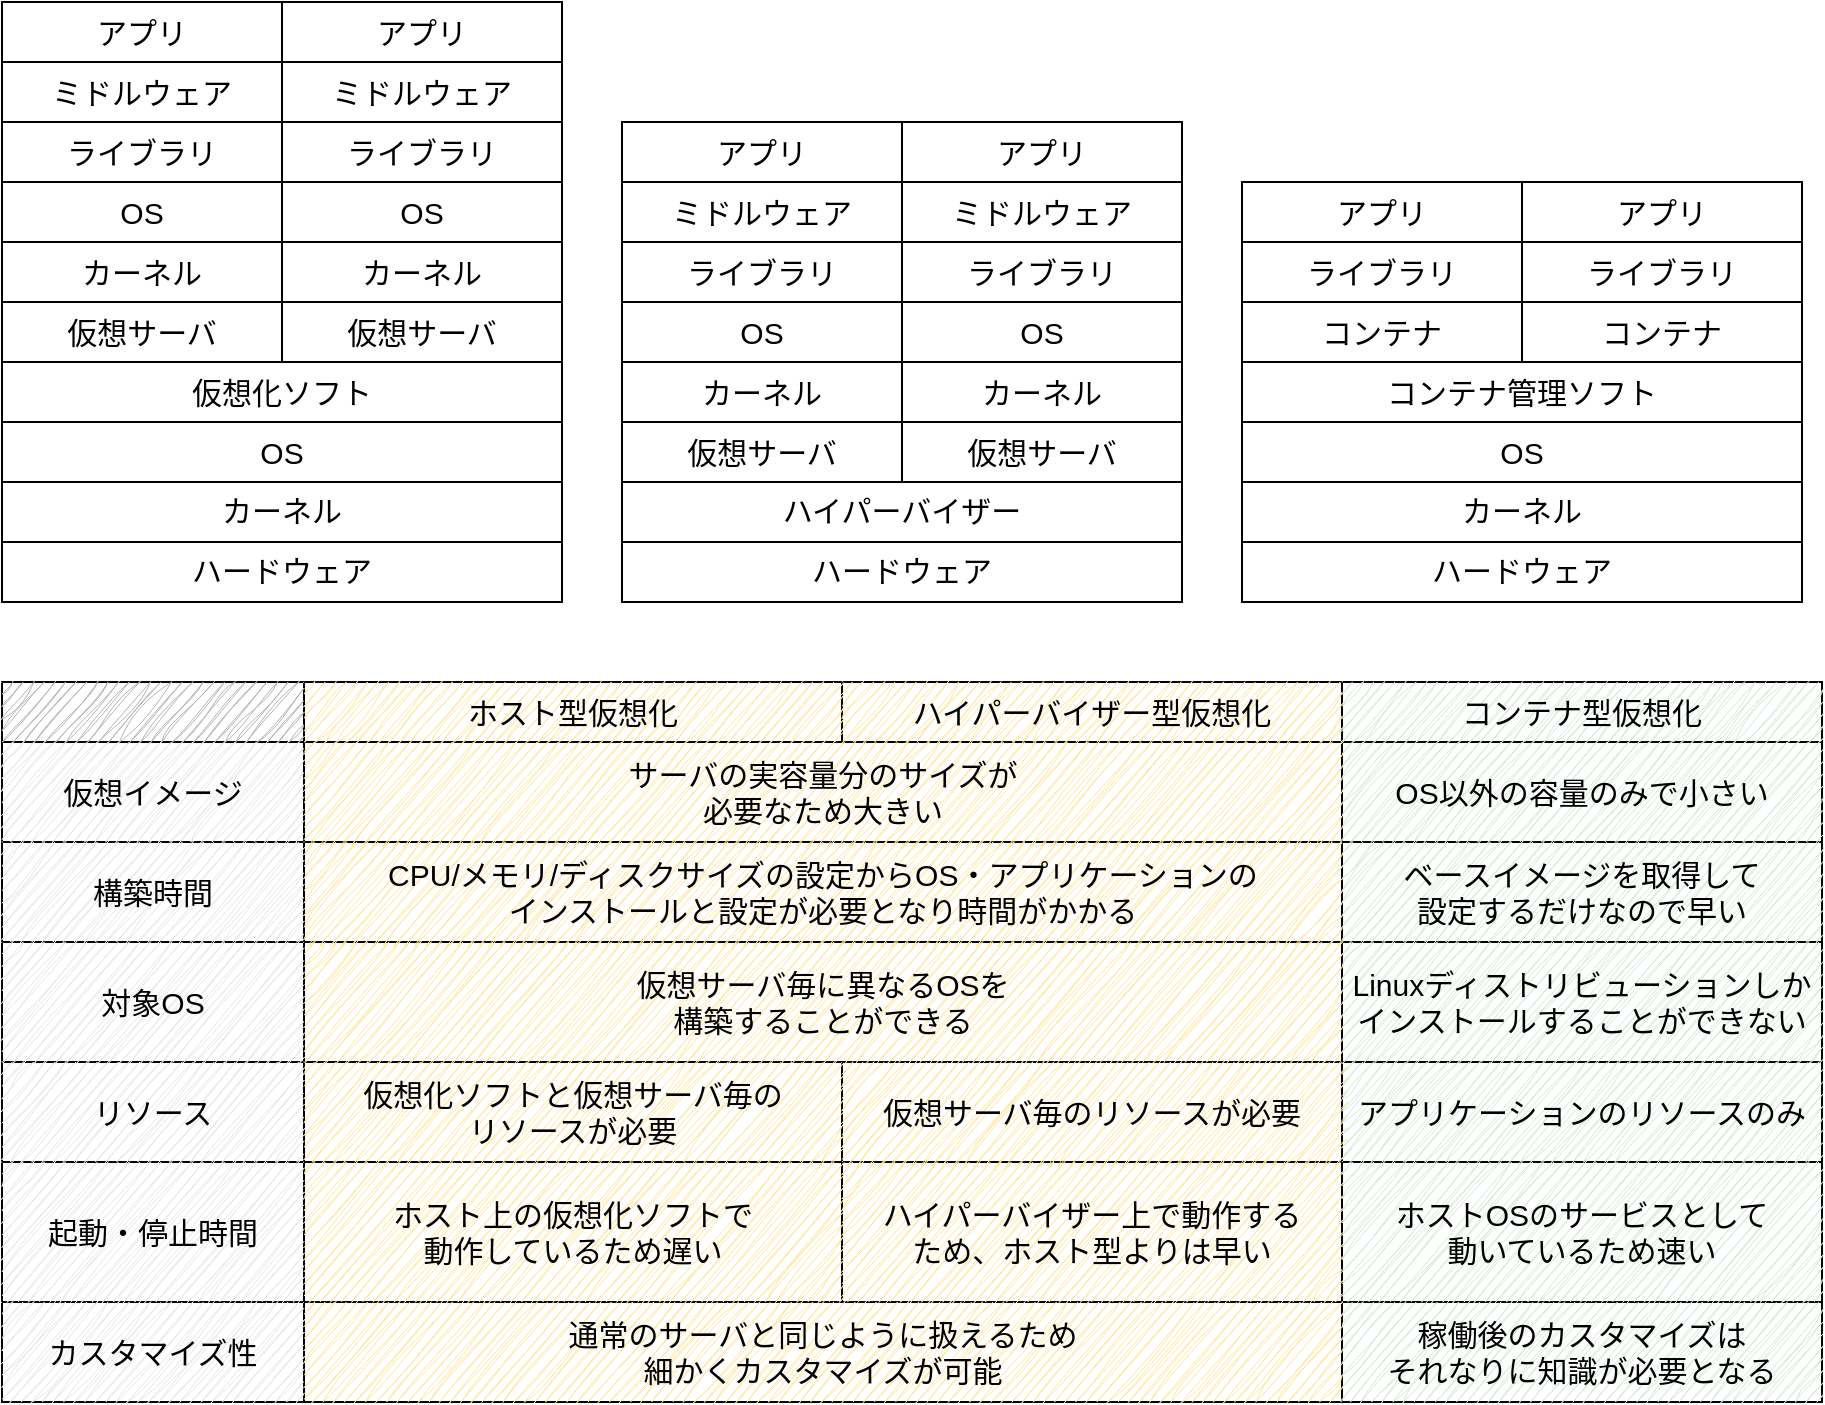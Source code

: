 <mxfile version="22.1.16" type="github">
  <diagram name="ページ1" id="EFtJADlw1mo4nO-pMKA7">
    <mxGraphModel dx="2316" dy="-345" grid="1" gridSize="10" guides="1" tooltips="1" connect="1" arrows="1" fold="1" page="1" pageScale="1" pageWidth="827" pageHeight="1169" math="0" shadow="0">
      <root>
        <mxCell id="0" />
        <mxCell id="1" parent="0" />
        <mxCell id="1sAGVXY1Umkc6Cw3v1CU-4" value="" style="shape=table;startSize=0;container=1;collapsible=0;childLayout=tableLayout;hachureGap=4;fontFamily=Architects Daughter;fontSource=https%3A%2F%2Ffonts.googleapis.com%2Fcss%3Ffamily%3DArchitects%2BDaughter;fontSize=12;rounded=0;swimlaneLine=1;shadow=0;" parent="1" vertex="1">
          <mxGeometry x="-450" y="1600" width="910" height="360" as="geometry" />
        </mxCell>
        <mxCell id="1sAGVXY1Umkc6Cw3v1CU-5" value="" style="shape=tableRow;horizontal=0;startSize=0;swimlaneHead=0;swimlaneBody=0;strokeColor=inherit;top=0;left=0;bottom=0;right=0;collapsible=0;dropTarget=0;fillColor=none;points=[[0,0.5],[1,0.5]];portConstraint=eastwest;sketch=1;hachureGap=4;jiggle=2;curveFitting=1;fontFamily=Architects Daughter;fontSource=https%3A%2F%2Ffonts.googleapis.com%2Fcss%3Ffamily%3DArchitects%2BDaughter;fontSize=20;" parent="1sAGVXY1Umkc6Cw3v1CU-4" vertex="1">
          <mxGeometry width="910" height="30" as="geometry" />
        </mxCell>
        <mxCell id="1sAGVXY1Umkc6Cw3v1CU-6" value="&#xa;&lt;br class=&quot;Apple-interchange-newline&quot;&gt;&lt;table style=&quot;border-color: var(--border-color); color: rgb(0, 0, 0); font-size: 20px; font-style: normal; font-variant-ligatures: normal; font-variant-caps: normal; font-weight: 400; letter-spacing: normal; orphans: 2; text-align: left; text-transform: none; widows: 2; word-spacing: 0px; -webkit-text-stroke-width: 0px; background-color: rgb(251, 251, 251); text-decoration-thickness: initial; text-decoration-style: initial; text-decoration-color: initial; width: 769pt;&quot; border=&quot;0&quot; cellpadding=&quot;0&quot; cellspacing=&quot;0&quot; width=&quot;1027&quot;&gt;&lt;colgroup style=&quot;border-color: var(--border-color);&quot;&gt;&lt;col style=&quot;border-color: var(--border-color); width: 73pt;&quot; width=&quot;97&quot;&gt;&lt;/colgroup&gt;&lt;colgroup style=&quot;border-color: var(--border-color);&quot;&gt;&lt;col style=&quot;border-color: var(--border-color);&quot; width=&quot;310&quot; span=&quot;3&quot;&gt;&lt;/colgroup&gt;&lt;tbody style=&quot;border-color: var(--border-color);&quot;&gt;&lt;tr style=&quot;border-color: var(--border-color); height: 31.95pt;&quot; height=&quot;42&quot;&gt;&lt;td style=&quot;border-color: var(--border-color); height: 31.95pt; width: 73pt;&quot; height=&quot;42&quot; class=&quot;xl66&quot; width=&quot;97&quot;&gt;　&lt;/td&gt;&lt;td style=&quot;border-top-color: ; border-right-color: ; border-bottom-color: ; border-left: none; width: 232pt;&quot; class=&quot;xl67&quot; width=&quot;310&quot;&gt;ホスト型&lt;br style=&quot;border-color: var(--border-color);&quot;&gt;&lt;br style=&quot;border-color: var(--border-color);&quot;&gt;(Virtual Box)&lt;/td&gt;&lt;td style=&quot;border-top-color: ; border-right-color: ; border-bottom-color: ; border-left: none; width: 232pt;&quot; class=&quot;xl67&quot; width=&quot;310&quot;&gt;ハイパーバイザー型&lt;br style=&quot;border-color: var(--border-color);&quot;&gt;&lt;br style=&quot;border-color: var(--border-color);&quot;&gt;(VMWare/Hyper-V)&lt;/td&gt;&lt;td style=&quot;border-top-color: ; border-right-color: ; border-bottom-color: ; border-left: none; width: 232pt;&quot; class=&quot;xl67&quot; width=&quot;310&quot;&gt;コンテナ型&lt;br style=&quot;border-color: var(--border-color);&quot;&gt;&lt;br style=&quot;border-color: var(--border-color);&quot;&gt;(Docker/Podman)&lt;/td&gt;&lt;/tr&gt;&lt;tr style=&quot;border-color: var(--border-color); height: 12.6pt;&quot; height=&quot;17&quot;&gt;&lt;td style=&quot;border-top: none; border-right-color: ; border-bottom-color: ; border-left-color: ; height: 12.6pt;&quot; height=&quot;17&quot; class=&quot;xl68&quot;&gt;仮想化のメリット&lt;/td&gt;&lt;td style=&quot;border-top-color: ; border-right-color: ; border-bottom-color: ; border-left: none;&quot; colspan=&quot;3&quot; class=&quot;xl69&quot;&gt;隔離されたアプリケーション実行環境を提供する。また、実行イメージのスナップショットをパッケージとしてファイルにして保存できる。&lt;/td&gt;&lt;/tr&gt;&lt;tr style=&quot;border-color: var(--border-color); height: 12.6pt;&quot; height=&quot;17&quot;&gt;&lt;td style=&quot;border-top: none; border-right-color: ; border-bottom-color: ; border-left-color: ; height: 12.6pt;&quot; height=&quot;17&quot; class=&quot;xl68&quot;&gt;仮想イメージ&lt;/td&gt;&lt;td style=&quot;border-top-color: ; border-right-color: ; border-bottom-color: ; border-left: none;&quot; colspan=&quot;2&quot; class=&quot;xl70&quot;&gt;アプリケーションに加えて仮想マシン・OSの実行イメージを持つ必要がある。&lt;/td&gt;&lt;td style=&quot;border-top: none; border-right-color: ; border-bottom-color: ; border-left: none;&quot; class=&quot;xl71&quot;&gt;アプリケーションとOSの一部の実行イメージを持つ必要がある。&lt;/td&gt;&lt;/tr&gt;&lt;tr style=&quot;border-color: var(--border-color); height: 12.6pt;&quot; height=&quot;17&quot;&gt;&lt;td style=&quot;border-top: none; border-right-color: ; border-bottom-color: ; border-left-color: ; height: 12.6pt;&quot; height=&quot;17&quot; class=&quot;xl68&quot;&gt;デプロイ&lt;/td&gt;&lt;td style=&quot;border-top: none; border-right-color: ; border-bottom-color: ; border-left: none;&quot; class=&quot;xl70&quot;&gt;デプロイするサイズが大きい。&lt;/td&gt;&lt;td style=&quot;border-top: none; border-right-color: ; border-bottom-color: ; border-left: none;&quot; class=&quot;xl70&quot;&gt;デプロイするサイズが大きい。※thinなら抑えられる。&lt;/td&gt;&lt;td style=&quot;border-top: none; border-right-color: ; border-bottom-color: ; border-left: none;&quot; class=&quot;xl71&quot;&gt;デプロイするサイズが小さい。コンテナの実使用量のみ。&lt;/td&gt;&lt;/tr&gt;&lt;tr style=&quot;border-color: var(--border-color); height: 12.6pt;&quot; height=&quot;17&quot;&gt;&lt;td style=&quot;border-top: none; border-right-color: ; border-bottom-color: ; border-left-color: ; height: 12.6pt;&quot; height=&quot;17&quot; class=&quot;xl68&quot;&gt;構築時間&lt;/td&gt;&lt;td style=&quot;border-top-color: ; border-right: 0.5pt solid black; border-bottom-color: ; border-left-color: ;&quot; colspan=&quot;2&quot; class=&quot;xl72&quot;&gt;CPU/メモリ/ディスクサイズの設定からOS・アプリケーションのインストールと設定が必要となり時間がかかる。&lt;/td&gt;&lt;td style=&quot;border-top: none; border-right-color: ; border-bottom-color: ; border-left: none;&quot; class=&quot;xl71&quot;&gt;ベースイメージを利用すればアプリケーションの設定のみ。&lt;/td&gt;&lt;/tr&gt;&lt;tr style=&quot;border-color: var(--border-color); height: 12.6pt;&quot; height=&quot;17&quot;&gt;&lt;td style=&quot;border-top: none; border-right-color: ; border-bottom-color: ; border-left-color: ; height: 12.6pt;&quot; height=&quot;17&quot; class=&quot;xl68&quot;&gt;起動・停止時間&lt;/td&gt;&lt;td style=&quot;border-top: none; border-right-color: ; border-bottom-color: ; border-left: none;&quot; class=&quot;xl70&quot;&gt;ホスト上で動作している仮想環境のため遅い。&lt;/td&gt;&lt;td style=&quot;border-top: none; border-right-color: ; border-bottom-color: ; border-left: none;&quot; class=&quot;xl70&quot;&gt;ハイパーバイザー上で動作しているため、ホスト型より早い。&lt;/td&gt;&lt;td style=&quot;border-top: none; border-right-color: ; border-bottom-color: ; border-left: none;&quot; class=&quot;xl71&quot;&gt;OS部がホストOSと共有しているため早い。&lt;/td&gt;&lt;/tr&gt;&lt;tr style=&quot;border-color: var(--border-color); height: 12.6pt;&quot; height=&quot;17&quot;&gt;&lt;td style=&quot;border-top: none; border-right-color: ; border-bottom-color: ; border-left-color: ; height: 12.6pt;&quot; height=&quot;17&quot; class=&quot;xl68&quot;&gt;異なるOS環境&lt;/td&gt;&lt;td style=&quot;border-top-color: ; border-right-color: ; border-bottom-color: ; border-left: none;&quot; colspan=&quot;2&quot; class=&quot;xl71&quot;&gt;仮想サーバ毎に異なるOSを構築可能。&lt;/td&gt;&lt;td style=&quot;border-top: none; border-right-color: ; border-bottom-color: ; border-left: none;&quot; class=&quot;xl70&quot;&gt;Linux以外のOSで構成できない。&lt;/td&gt;&lt;/tr&gt;&lt;tr style=&quot;border-color: var(--border-color); height: 12.6pt;&quot; height=&quot;17&quot;&gt;&lt;td style=&quot;border-top: none; border-right-color: ; border-bottom-color: ; border-left-color: ; height: 12.6pt;&quot; height=&quot;17&quot; class=&quot;xl68&quot;&gt;リソース&lt;/td&gt;&lt;td style=&quot;border-top: none; border-right-color: ; border-bottom-color: ; border-left: none;&quot; class=&quot;xl70&quot;&gt;多い。※仮想化ソフトウェアと仮想サーバ毎のリソースが必要&lt;/td&gt;&lt;td style=&quot;border-top: none; border-right-color: ; border-bottom-color: ; border-left: none;&quot; class=&quot;xl70&quot;&gt;多い。※仮想サーバ毎のリソースが必要。&lt;/td&gt;&lt;td style=&quot;border-top: none; border-right-color: ; border-bottom-color: ; border-left: none;&quot; class=&quot;xl71&quot;&gt;少ない。※アプリケーションとOSの一部のリソースが必要&lt;/td&gt;&lt;/tr&gt;&lt;tr style=&quot;border-color: var(--border-color); height: 12.6pt;&quot; height=&quot;17&quot;&gt;&lt;td style=&quot;border-top: none; border-right-color: ; border-bottom-color: ; border-left-color: ; height: 12.6pt;&quot; height=&quot;17&quot; class=&quot;xl68&quot;&gt;強み&lt;/td&gt;&lt;td style=&quot;border-top-color: ; border-right-color: ; border-bottom-color: ; border-left: none;&quot; colspan=&quot;2&quot; class=&quot;xl69&quot;&gt;構成の自由度が高い。&lt;/td&gt;&lt;td style=&quot;border-top: none; border-right-color: ; border-bottom-color: ; border-left: none;&quot; class=&quot;xl69&quot;&gt;軽量で可搬性が高い。&lt;/td&gt;&lt;/tr&gt;&lt;/tbody&gt;&lt;/table&gt;&#xa;&#xa;" style="shape=partialRectangle;html=1;whiteSpace=wrap;connectable=0;strokeColor=inherit;overflow=hidden;fillColor=#B3B3B3;top=0;left=0;bottom=0;right=0;pointerEvents=1;sketch=1;hachureGap=4;jiggle=2;curveFitting=1;fontFamily=Helvetica;fontSize=20;" parent="1sAGVXY1Umkc6Cw3v1CU-5" vertex="1">
          <mxGeometry width="151" height="30" as="geometry">
            <mxRectangle width="151" height="30" as="alternateBounds" />
          </mxGeometry>
        </mxCell>
        <mxCell id="1sAGVXY1Umkc6Cw3v1CU-7" value="ホスト型仮想化" style="shape=partialRectangle;html=1;whiteSpace=wrap;connectable=0;strokeColor=inherit;overflow=hidden;fillColor=#FFE599;top=0;left=0;bottom=0;right=0;pointerEvents=1;sketch=1;hachureGap=4;jiggle=2;curveFitting=1;fontFamily=Helvetica;fontSize=15;" parent="1sAGVXY1Umkc6Cw3v1CU-5" vertex="1">
          <mxGeometry x="151" width="269" height="30" as="geometry">
            <mxRectangle width="269" height="30" as="alternateBounds" />
          </mxGeometry>
        </mxCell>
        <mxCell id="1sAGVXY1Umkc6Cw3v1CU-8" value="ハイパーバイザー型仮想化" style="shape=partialRectangle;html=1;whiteSpace=wrap;connectable=0;strokeColor=inherit;overflow=hidden;fillColor=#FFE599;top=0;left=0;bottom=0;right=0;pointerEvents=1;sketch=1;hachureGap=4;jiggle=2;curveFitting=1;fontFamily=Helvetica;fontSize=15;" parent="1sAGVXY1Umkc6Cw3v1CU-5" vertex="1">
          <mxGeometry x="420" width="250" height="30" as="geometry">
            <mxRectangle width="250" height="30" as="alternateBounds" />
          </mxGeometry>
        </mxCell>
        <mxCell id="1sAGVXY1Umkc6Cw3v1CU-9" value="コンテナ型仮想化" style="shape=partialRectangle;html=1;whiteSpace=wrap;connectable=0;strokeColor=inherit;overflow=hidden;fillColor=#D5E8D4;top=0;left=0;bottom=0;right=0;pointerEvents=1;hachureGap=4;fontFamily=Helvetica;fontSize=15;sketch=1;curveFitting=1;jiggle=2;" parent="1sAGVXY1Umkc6Cw3v1CU-5" vertex="1">
          <mxGeometry x="670" width="240" height="30" as="geometry">
            <mxRectangle width="240" height="30" as="alternateBounds" />
          </mxGeometry>
        </mxCell>
        <mxCell id="1sAGVXY1Umkc6Cw3v1CU-15" value="" style="shape=tableRow;horizontal=0;startSize=0;swimlaneHead=0;swimlaneBody=0;strokeColor=inherit;top=0;left=0;bottom=0;right=0;collapsible=0;dropTarget=0;fillColor=none;points=[[0,0.5],[1,0.5]];portConstraint=eastwest;sketch=1;hachureGap=4;jiggle=2;curveFitting=1;fontFamily=Architects Daughter;fontSource=https%3A%2F%2Ffonts.googleapis.com%2Fcss%3Ffamily%3DArchitects%2BDaughter;fontSize=20;" parent="1sAGVXY1Umkc6Cw3v1CU-4" vertex="1">
          <mxGeometry y="30" width="910" height="50" as="geometry" />
        </mxCell>
        <mxCell id="1sAGVXY1Umkc6Cw3v1CU-16" value="仮想イメージ" style="shape=partialRectangle;html=1;whiteSpace=wrap;connectable=0;strokeColor=inherit;overflow=hidden;fillColor=#E6E6E6;top=0;left=0;bottom=0;right=0;pointerEvents=1;sketch=1;hachureGap=4;jiggle=2;curveFitting=1;fontFamily=Helvetica;fontSize=15;" parent="1sAGVXY1Umkc6Cw3v1CU-15" vertex="1">
          <mxGeometry width="151" height="50" as="geometry">
            <mxRectangle width="151" height="50" as="alternateBounds" />
          </mxGeometry>
        </mxCell>
        <mxCell id="1sAGVXY1Umkc6Cw3v1CU-17" value="サーバの実容量分のサイズが&lt;br&gt;必要なため大きい" style="shape=partialRectangle;html=1;whiteSpace=wrap;connectable=0;strokeColor=inherit;overflow=hidden;fillColor=#FFE599;top=0;left=0;bottom=0;right=0;pointerEvents=1;sketch=1;hachureGap=4;jiggle=2;curveFitting=1;fontFamily=Helvetica;fontSize=15;colspan=2;align=center;" parent="1sAGVXY1Umkc6Cw3v1CU-15" vertex="1">
          <mxGeometry x="151" width="519" height="50" as="geometry">
            <mxRectangle width="269" height="50" as="alternateBounds" />
          </mxGeometry>
        </mxCell>
        <mxCell id="1sAGVXY1Umkc6Cw3v1CU-18" value="" style="shape=partialRectangle;html=1;whiteSpace=wrap;connectable=0;strokeColor=inherit;overflow=hidden;fillColor=none;top=0;left=0;bottom=0;right=0;pointerEvents=1;sketch=1;hachureGap=4;jiggle=2;curveFitting=1;fontFamily=Helvetica;fontSize=13;align=center;" parent="1sAGVXY1Umkc6Cw3v1CU-15" vertex="1" visible="0">
          <mxGeometry x="420" width="250" height="50" as="geometry">
            <mxRectangle width="250" height="50" as="alternateBounds" />
          </mxGeometry>
        </mxCell>
        <mxCell id="1sAGVXY1Umkc6Cw3v1CU-19" value="OS以外の容量のみで小さい" style="shape=partialRectangle;html=1;whiteSpace=wrap;connectable=0;strokeColor=inherit;overflow=hidden;fillColor=#D5E8D4;top=0;left=0;bottom=0;right=0;pointerEvents=1;hachureGap=4;fontFamily=Helvetica;fontSize=15;align=center;sketch=1;curveFitting=1;jiggle=2;" parent="1sAGVXY1Umkc6Cw3v1CU-15" vertex="1">
          <mxGeometry x="670" width="240" height="50" as="geometry">
            <mxRectangle width="240" height="50" as="alternateBounds" />
          </mxGeometry>
        </mxCell>
        <mxCell id="1sAGVXY1Umkc6Cw3v1CU-25" value="" style="shape=tableRow;horizontal=0;startSize=0;swimlaneHead=0;swimlaneBody=0;strokeColor=inherit;top=0;left=0;bottom=0;right=0;collapsible=0;dropTarget=0;fillColor=none;points=[[0,0.5],[1,0.5]];portConstraint=eastwest;sketch=1;hachureGap=4;jiggle=2;curveFitting=1;fontFamily=Architects Daughter;fontSource=https%3A%2F%2Ffonts.googleapis.com%2Fcss%3Ffamily%3DArchitects%2BDaughter;fontSize=20;" parent="1sAGVXY1Umkc6Cw3v1CU-4" vertex="1">
          <mxGeometry y="80" width="910" height="50" as="geometry" />
        </mxCell>
        <mxCell id="1sAGVXY1Umkc6Cw3v1CU-26" value="構築時間" style="shape=partialRectangle;html=1;whiteSpace=wrap;connectable=0;strokeColor=inherit;overflow=hidden;fillColor=#E6E6E6;top=0;left=0;bottom=0;right=0;pointerEvents=1;sketch=1;hachureGap=4;jiggle=2;curveFitting=1;fontFamily=Helvetica;fontSize=15;" parent="1sAGVXY1Umkc6Cw3v1CU-25" vertex="1">
          <mxGeometry width="151" height="50" as="geometry">
            <mxRectangle width="151" height="50" as="alternateBounds" />
          </mxGeometry>
        </mxCell>
        <mxCell id="1sAGVXY1Umkc6Cw3v1CU-27" value="CPU/メモリ/ディスクサイズの設定からOS・アプリケーションの&lt;br&gt;インストールと設定が必要となり時間がかかる" style="shape=partialRectangle;html=1;whiteSpace=wrap;connectable=0;strokeColor=inherit;overflow=hidden;fillColor=#FFE599;top=0;left=0;bottom=0;right=0;pointerEvents=1;sketch=1;hachureGap=4;jiggle=2;curveFitting=1;fontFamily=Helvetica;fontSize=15;colspan=2;align=center;" parent="1sAGVXY1Umkc6Cw3v1CU-25" vertex="1">
          <mxGeometry x="151" width="519" height="50" as="geometry">
            <mxRectangle width="269" height="50" as="alternateBounds" />
          </mxGeometry>
        </mxCell>
        <mxCell id="1sAGVXY1Umkc6Cw3v1CU-28" value="" style="shape=partialRectangle;html=1;whiteSpace=wrap;connectable=0;strokeColor=inherit;overflow=hidden;fillColor=none;top=0;left=0;bottom=0;right=0;pointerEvents=1;sketch=1;hachureGap=4;jiggle=2;curveFitting=1;fontFamily=Helvetica;fontSize=13;align=center;" parent="1sAGVXY1Umkc6Cw3v1CU-25" vertex="1" visible="0">
          <mxGeometry x="420" width="250" height="50" as="geometry">
            <mxRectangle width="250" height="50" as="alternateBounds" />
          </mxGeometry>
        </mxCell>
        <mxCell id="1sAGVXY1Umkc6Cw3v1CU-29" value="ベースイメージを取得して&lt;br&gt;設定するだけなので早い" style="shape=partialRectangle;html=1;whiteSpace=wrap;connectable=0;strokeColor=inherit;overflow=hidden;fillColor=#D5E8D4;top=0;left=0;bottom=0;right=0;pointerEvents=1;hachureGap=4;fontFamily=Helvetica;fontSize=15;align=center;sketch=1;curveFitting=1;jiggle=2;" parent="1sAGVXY1Umkc6Cw3v1CU-25" vertex="1">
          <mxGeometry x="670" width="240" height="50" as="geometry">
            <mxRectangle width="240" height="50" as="alternateBounds" />
          </mxGeometry>
        </mxCell>
        <mxCell id="1sAGVXY1Umkc6Cw3v1CU-35" value="" style="shape=tableRow;horizontal=0;startSize=0;swimlaneHead=0;swimlaneBody=0;strokeColor=inherit;top=0;left=0;bottom=0;right=0;collapsible=0;dropTarget=0;fillColor=none;points=[[0,0.5],[1,0.5]];portConstraint=eastwest;sketch=1;hachureGap=4;jiggle=2;curveFitting=1;fontFamily=Architects Daughter;fontSource=https%3A%2F%2Ffonts.googleapis.com%2Fcss%3Ffamily%3DArchitects%2BDaughter;fontSize=20;" parent="1sAGVXY1Umkc6Cw3v1CU-4" vertex="1">
          <mxGeometry y="130" width="910" height="60" as="geometry" />
        </mxCell>
        <mxCell id="1sAGVXY1Umkc6Cw3v1CU-36" value="対象OS" style="shape=partialRectangle;html=1;whiteSpace=wrap;connectable=0;strokeColor=inherit;overflow=hidden;fillColor=#E6E6E6;top=0;left=0;bottom=0;right=0;pointerEvents=1;sketch=1;hachureGap=4;jiggle=2;curveFitting=1;fontFamily=Helvetica;fontSize=15;" parent="1sAGVXY1Umkc6Cw3v1CU-35" vertex="1">
          <mxGeometry width="151" height="60" as="geometry">
            <mxRectangle width="151" height="60" as="alternateBounds" />
          </mxGeometry>
        </mxCell>
        <mxCell id="1sAGVXY1Umkc6Cw3v1CU-37" value="仮想サーバ毎に異なるOSを&lt;br&gt;構築することができる" style="shape=partialRectangle;html=1;whiteSpace=wrap;connectable=0;strokeColor=inherit;overflow=hidden;fillColor=#FFE599;top=0;left=0;bottom=0;right=0;pointerEvents=1;sketch=1;hachureGap=4;jiggle=2;curveFitting=1;fontFamily=Helvetica;fontSize=15;colspan=2;align=center;" parent="1sAGVXY1Umkc6Cw3v1CU-35" vertex="1">
          <mxGeometry x="151" width="519" height="60" as="geometry">
            <mxRectangle width="269" height="60" as="alternateBounds" />
          </mxGeometry>
        </mxCell>
        <mxCell id="1sAGVXY1Umkc6Cw3v1CU-38" value="" style="shape=partialRectangle;html=1;whiteSpace=wrap;connectable=0;strokeColor=inherit;overflow=hidden;fillColor=none;top=0;left=0;bottom=0;right=0;pointerEvents=1;sketch=1;hachureGap=4;jiggle=2;curveFitting=1;fontFamily=Helvetica;fontSize=13;align=center;" parent="1sAGVXY1Umkc6Cw3v1CU-35" vertex="1" visible="0">
          <mxGeometry x="420" width="250" height="60" as="geometry">
            <mxRectangle width="250" height="60" as="alternateBounds" />
          </mxGeometry>
        </mxCell>
        <mxCell id="1sAGVXY1Umkc6Cw3v1CU-39" value="Linuxディストリビューションしかインストールすることができない" style="shape=partialRectangle;html=1;whiteSpace=wrap;connectable=0;strokeColor=inherit;overflow=hidden;fillColor=#D5E8D4;top=0;left=0;bottom=0;right=0;pointerEvents=1;hachureGap=4;fontFamily=Helvetica;fontSize=15;align=center;sketch=1;curveFitting=1;jiggle=2;" parent="1sAGVXY1Umkc6Cw3v1CU-35" vertex="1">
          <mxGeometry x="670" width="240" height="60" as="geometry">
            <mxRectangle width="240" height="60" as="alternateBounds" />
          </mxGeometry>
        </mxCell>
        <mxCell id="1sAGVXY1Umkc6Cw3v1CU-40" value="" style="shape=tableRow;horizontal=0;startSize=0;swimlaneHead=0;swimlaneBody=0;strokeColor=inherit;top=0;left=0;bottom=0;right=0;collapsible=0;dropTarget=0;fillColor=none;points=[[0,0.5],[1,0.5]];portConstraint=eastwest;sketch=1;hachureGap=4;jiggle=2;curveFitting=1;fontFamily=Architects Daughter;fontSource=https%3A%2F%2Ffonts.googleapis.com%2Fcss%3Ffamily%3DArchitects%2BDaughter;fontSize=20;" parent="1sAGVXY1Umkc6Cw3v1CU-4" vertex="1">
          <mxGeometry y="190" width="910" height="50" as="geometry" />
        </mxCell>
        <mxCell id="1sAGVXY1Umkc6Cw3v1CU-41" value="リソース" style="shape=partialRectangle;html=1;whiteSpace=wrap;connectable=0;strokeColor=inherit;overflow=hidden;fillColor=#E6E6E6;top=0;left=0;bottom=0;right=0;pointerEvents=1;sketch=1;hachureGap=4;jiggle=2;curveFitting=1;fontFamily=Helvetica;fontSize=15;" parent="1sAGVXY1Umkc6Cw3v1CU-40" vertex="1">
          <mxGeometry width="151" height="50" as="geometry">
            <mxRectangle width="151" height="50" as="alternateBounds" />
          </mxGeometry>
        </mxCell>
        <mxCell id="1sAGVXY1Umkc6Cw3v1CU-42" value="仮想化ソフトと仮想サーバ毎の&lt;br&gt;リソースが必要" style="shape=partialRectangle;html=1;whiteSpace=wrap;connectable=0;strokeColor=inherit;overflow=hidden;fillColor=#FFE599;top=0;left=0;bottom=0;right=0;pointerEvents=1;sketch=1;hachureGap=4;jiggle=2;curveFitting=1;fontFamily=Helvetica;fontSize=15;align=center;" parent="1sAGVXY1Umkc6Cw3v1CU-40" vertex="1">
          <mxGeometry x="151" width="269" height="50" as="geometry">
            <mxRectangle width="269" height="50" as="alternateBounds" />
          </mxGeometry>
        </mxCell>
        <mxCell id="1sAGVXY1Umkc6Cw3v1CU-43" value="仮想サーバ毎のリソースが必要" style="shape=partialRectangle;html=1;whiteSpace=wrap;connectable=0;strokeColor=inherit;overflow=hidden;fillColor=#FFE599;top=0;left=0;bottom=0;right=0;pointerEvents=1;sketch=1;hachureGap=4;jiggle=2;curveFitting=1;fontFamily=Helvetica;fontSize=15;align=center;" parent="1sAGVXY1Umkc6Cw3v1CU-40" vertex="1">
          <mxGeometry x="420" width="250" height="50" as="geometry">
            <mxRectangle width="250" height="50" as="alternateBounds" />
          </mxGeometry>
        </mxCell>
        <mxCell id="1sAGVXY1Umkc6Cw3v1CU-44" value="アプリケーションのリソースのみ" style="shape=partialRectangle;html=1;whiteSpace=wrap;connectable=0;strokeColor=inherit;overflow=hidden;fillColor=#D5E8D4;top=0;left=0;bottom=0;right=0;pointerEvents=1;hachureGap=4;fontFamily=Helvetica;fontSize=15;align=center;sketch=1;curveFitting=1;jiggle=2;" parent="1sAGVXY1Umkc6Cw3v1CU-40" vertex="1">
          <mxGeometry x="670" width="240" height="50" as="geometry">
            <mxRectangle width="240" height="50" as="alternateBounds" />
          </mxGeometry>
        </mxCell>
        <mxCell id="1sAGVXY1Umkc6Cw3v1CU-30" value="" style="shape=tableRow;horizontal=0;startSize=0;swimlaneHead=0;swimlaneBody=0;strokeColor=inherit;top=0;left=0;bottom=0;right=0;collapsible=0;dropTarget=0;fillColor=none;points=[[0,0.5],[1,0.5]];portConstraint=eastwest;sketch=1;hachureGap=4;jiggle=2;curveFitting=1;fontFamily=Architects Daughter;fontSource=https%3A%2F%2Ffonts.googleapis.com%2Fcss%3Ffamily%3DArchitects%2BDaughter;fontSize=20;" parent="1sAGVXY1Umkc6Cw3v1CU-4" vertex="1">
          <mxGeometry y="240" width="910" height="70" as="geometry" />
        </mxCell>
        <mxCell id="1sAGVXY1Umkc6Cw3v1CU-31" value="起動・停止時間" style="shape=partialRectangle;html=1;whiteSpace=wrap;connectable=0;strokeColor=inherit;overflow=hidden;fillColor=#E6E6E6;top=0;left=0;bottom=0;right=0;pointerEvents=1;sketch=1;hachureGap=4;jiggle=2;curveFitting=1;fontFamily=Helvetica;fontSize=15;" parent="1sAGVXY1Umkc6Cw3v1CU-30" vertex="1">
          <mxGeometry width="151" height="70" as="geometry">
            <mxRectangle width="151" height="70" as="alternateBounds" />
          </mxGeometry>
        </mxCell>
        <mxCell id="1sAGVXY1Umkc6Cw3v1CU-32" value="ホスト上の仮想化ソフトで&lt;br&gt;動作しているため遅い" style="shape=partialRectangle;html=1;whiteSpace=wrap;connectable=0;strokeColor=inherit;overflow=hidden;fillColor=#FFE599;top=0;left=0;bottom=0;right=0;pointerEvents=1;sketch=1;hachureGap=4;jiggle=2;curveFitting=1;fontFamily=Helvetica;fontSize=15;align=center;" parent="1sAGVXY1Umkc6Cw3v1CU-30" vertex="1">
          <mxGeometry x="151" width="269" height="70" as="geometry">
            <mxRectangle width="269" height="70" as="alternateBounds" />
          </mxGeometry>
        </mxCell>
        <mxCell id="1sAGVXY1Umkc6Cw3v1CU-33" value="ハイパーバイザー上で動作する&lt;br&gt;ため、ホスト型よりは早い" style="shape=partialRectangle;html=1;whiteSpace=wrap;connectable=0;strokeColor=inherit;overflow=hidden;fillColor=#FFE599;top=0;left=0;bottom=0;right=0;pointerEvents=1;sketch=1;hachureGap=4;jiggle=2;curveFitting=1;fontFamily=Helvetica;fontSize=15;align=center;" parent="1sAGVXY1Umkc6Cw3v1CU-30" vertex="1">
          <mxGeometry x="420" width="250" height="70" as="geometry">
            <mxRectangle width="250" height="70" as="alternateBounds" />
          </mxGeometry>
        </mxCell>
        <mxCell id="1sAGVXY1Umkc6Cw3v1CU-34" value="ホストOSのサービスとして&lt;br&gt;動いているため速い" style="shape=partialRectangle;html=1;whiteSpace=wrap;connectable=0;strokeColor=inherit;overflow=hidden;fillColor=#D5E8D4;top=0;left=0;bottom=0;right=0;pointerEvents=1;hachureGap=4;fontFamily=Helvetica;fontSize=15;align=center;sketch=1;curveFitting=1;jiggle=2;" parent="1sAGVXY1Umkc6Cw3v1CU-30" vertex="1">
          <mxGeometry x="670" width="240" height="70" as="geometry">
            <mxRectangle width="240" height="70" as="alternateBounds" />
          </mxGeometry>
        </mxCell>
        <mxCell id="1sAGVXY1Umkc6Cw3v1CU-45" value="" style="shape=tableRow;horizontal=0;startSize=0;swimlaneHead=0;swimlaneBody=0;strokeColor=inherit;top=0;left=0;bottom=0;right=0;collapsible=0;dropTarget=0;fillColor=none;points=[[0,0.5],[1,0.5]];portConstraint=eastwest;sketch=1;hachureGap=4;jiggle=2;curveFitting=1;fontFamily=Architects Daughter;fontSource=https%3A%2F%2Ffonts.googleapis.com%2Fcss%3Ffamily%3DArchitects%2BDaughter;fontSize=20;" parent="1sAGVXY1Umkc6Cw3v1CU-4" vertex="1">
          <mxGeometry y="310" width="910" height="50" as="geometry" />
        </mxCell>
        <mxCell id="1sAGVXY1Umkc6Cw3v1CU-46" value="カスタマイズ性" style="shape=partialRectangle;html=1;whiteSpace=wrap;connectable=0;strokeColor=inherit;overflow=hidden;fillColor=#E6E6E6;top=0;left=0;bottom=0;right=0;pointerEvents=1;sketch=1;hachureGap=4;jiggle=2;curveFitting=1;fontFamily=Helvetica;fontSize=15;" parent="1sAGVXY1Umkc6Cw3v1CU-45" vertex="1">
          <mxGeometry width="151" height="50" as="geometry">
            <mxRectangle width="151" height="50" as="alternateBounds" />
          </mxGeometry>
        </mxCell>
        <mxCell id="1sAGVXY1Umkc6Cw3v1CU-47" value="通常のサーバと同じように扱えるため&lt;br&gt;細かくカスタマイズが可能" style="shape=partialRectangle;html=1;whiteSpace=wrap;connectable=0;strokeColor=inherit;overflow=hidden;fillColor=#FFE599;top=0;left=0;bottom=0;right=0;pointerEvents=1;sketch=1;hachureGap=4;jiggle=2;curveFitting=1;fontFamily=Helvetica;fontSize=15;colspan=2;align=center;" parent="1sAGVXY1Umkc6Cw3v1CU-45" vertex="1">
          <mxGeometry x="151" width="519" height="50" as="geometry">
            <mxRectangle width="269" height="50" as="alternateBounds" />
          </mxGeometry>
        </mxCell>
        <mxCell id="1sAGVXY1Umkc6Cw3v1CU-48" value="" style="shape=partialRectangle;html=1;whiteSpace=wrap;connectable=0;strokeColor=inherit;overflow=hidden;fillColor=none;top=0;left=0;bottom=0;right=0;pointerEvents=1;sketch=1;hachureGap=4;jiggle=2;curveFitting=1;fontFamily=Helvetica;fontSize=13;align=center;" parent="1sAGVXY1Umkc6Cw3v1CU-45" vertex="1" visible="0">
          <mxGeometry x="420" width="250" height="50" as="geometry">
            <mxRectangle width="250" height="50" as="alternateBounds" />
          </mxGeometry>
        </mxCell>
        <mxCell id="1sAGVXY1Umkc6Cw3v1CU-49" value="稼働後のカスタマイズは&lt;br&gt;それなりに知識が必要となる" style="shape=partialRectangle;html=1;whiteSpace=wrap;connectable=0;strokeColor=inherit;overflow=hidden;fillColor=#D5E8D4;top=0;left=0;bottom=0;right=0;pointerEvents=1;hachureGap=4;fontFamily=Helvetica;fontSize=15;align=center;sketch=1;curveFitting=1;jiggle=2;" parent="1sAGVXY1Umkc6Cw3v1CU-45" vertex="1">
          <mxGeometry x="670" width="240" height="50" as="geometry">
            <mxRectangle width="240" height="50" as="alternateBounds" />
          </mxGeometry>
        </mxCell>
        <mxCell id="Nek6fTRxLABKXPJoWp9Q-6" value="ハードウェア" style="rounded=0;whiteSpace=wrap;html=1;hachureGap=4;fontFamily=Architects Daughter;fontSource=https%3A%2F%2Ffonts.googleapis.com%2Fcss%3Ffamily%3DArchitects%2BDaughter;fontSize=15;" vertex="1" parent="1">
          <mxGeometry x="-450" y="1530" width="280" height="30" as="geometry" />
        </mxCell>
        <mxCell id="Nek6fTRxLABKXPJoWp9Q-9" value="ハードウェア" style="rounded=0;whiteSpace=wrap;html=1;hachureGap=4;fontFamily=Architects Daughter;fontSource=https%3A%2F%2Ffonts.googleapis.com%2Fcss%3Ffamily%3DArchitects%2BDaughter;fontSize=15;" vertex="1" parent="1">
          <mxGeometry x="-140" y="1530" width="280" height="30" as="geometry" />
        </mxCell>
        <mxCell id="Nek6fTRxLABKXPJoWp9Q-10" value="ハードウェア" style="rounded=0;whiteSpace=wrap;html=1;hachureGap=4;fontFamily=Architects Daughter;fontSource=https%3A%2F%2Ffonts.googleapis.com%2Fcss%3Ffamily%3DArchitects%2BDaughter;fontSize=15;" vertex="1" parent="1">
          <mxGeometry x="170" y="1530" width="280" height="30" as="geometry" />
        </mxCell>
        <mxCell id="Nek6fTRxLABKXPJoWp9Q-12" value="ハイパーバイザー" style="rounded=0;whiteSpace=wrap;html=1;hachureGap=4;fontFamily=Architects Daughter;fontSource=https%3A%2F%2Ffonts.googleapis.com%2Fcss%3Ffamily%3DArchitects%2BDaughter;fontSize=15;" vertex="1" parent="1">
          <mxGeometry x="-140" y="1500" width="280" height="30" as="geometry" />
        </mxCell>
        <mxCell id="Nek6fTRxLABKXPJoWp9Q-13" value="カーネル" style="rounded=0;whiteSpace=wrap;html=1;hachureGap=4;fontFamily=Architects Daughter;fontSource=https%3A%2F%2Ffonts.googleapis.com%2Fcss%3Ffamily%3DArchitects%2BDaughter;fontSize=15;" vertex="1" parent="1">
          <mxGeometry x="-450" y="1500" width="280" height="30" as="geometry" />
        </mxCell>
        <mxCell id="Nek6fTRxLABKXPJoWp9Q-14" value="カーネル" style="rounded=0;whiteSpace=wrap;html=1;hachureGap=4;fontFamily=Architects Daughter;fontSource=https%3A%2F%2Ffonts.googleapis.com%2Fcss%3Ffamily%3DArchitects%2BDaughter;fontSize=15;" vertex="1" parent="1">
          <mxGeometry x="170" y="1500" width="280" height="30" as="geometry" />
        </mxCell>
        <mxCell id="Nek6fTRxLABKXPJoWp9Q-15" value="OS" style="rounded=0;whiteSpace=wrap;html=1;hachureGap=4;fontFamily=Helvetica;fontSize=15;" vertex="1" parent="1">
          <mxGeometry x="-450" y="1470" width="280" height="30" as="geometry" />
        </mxCell>
        <mxCell id="Nek6fTRxLABKXPJoWp9Q-16" value="仮想化ソフト" style="rounded=0;whiteSpace=wrap;html=1;hachureGap=4;fontFamily=Helvetica;fontSize=15;" vertex="1" parent="1">
          <mxGeometry x="-450" y="1440" width="280" height="30" as="geometry" />
        </mxCell>
        <mxCell id="Nek6fTRxLABKXPJoWp9Q-17" value="仮想サーバ" style="rounded=0;whiteSpace=wrap;html=1;hachureGap=4;fontFamily=Helvetica;fontSize=15;" vertex="1" parent="1">
          <mxGeometry x="-450" y="1410" width="140" height="30" as="geometry" />
        </mxCell>
        <mxCell id="Nek6fTRxLABKXPJoWp9Q-18" value="仮想サーバ" style="rounded=0;whiteSpace=wrap;html=1;hachureGap=4;fontFamily=Helvetica;fontSize=15;" vertex="1" parent="1">
          <mxGeometry x="-310" y="1410" width="140" height="30" as="geometry" />
        </mxCell>
        <mxCell id="Nek6fTRxLABKXPJoWp9Q-19" value="カーネル" style="rounded=0;whiteSpace=wrap;html=1;hachureGap=4;fontFamily=Helvetica;fontSize=15;" vertex="1" parent="1">
          <mxGeometry x="-450" y="1380" width="140" height="30" as="geometry" />
        </mxCell>
        <mxCell id="Nek6fTRxLABKXPJoWp9Q-20" value="カーネル" style="rounded=0;whiteSpace=wrap;html=1;hachureGap=4;fontFamily=Helvetica;fontSize=15;" vertex="1" parent="1">
          <mxGeometry x="-310" y="1380" width="140" height="30" as="geometry" />
        </mxCell>
        <mxCell id="Nek6fTRxLABKXPJoWp9Q-21" value="OS" style="rounded=0;whiteSpace=wrap;html=1;hachureGap=4;fontFamily=Helvetica;fontSize=15;" vertex="1" parent="1">
          <mxGeometry x="-450" y="1350" width="140" height="30" as="geometry" />
        </mxCell>
        <mxCell id="Nek6fTRxLABKXPJoWp9Q-22" value="OS" style="rounded=0;whiteSpace=wrap;html=1;hachureGap=4;fontFamily=Helvetica;fontSize=15;" vertex="1" parent="1">
          <mxGeometry x="-310" y="1350" width="140" height="30" as="geometry" />
        </mxCell>
        <mxCell id="Nek6fTRxLABKXPJoWp9Q-23" value="ライブラリ" style="rounded=0;whiteSpace=wrap;html=1;hachureGap=4;fontFamily=Helvetica;fontSize=15;" vertex="1" parent="1">
          <mxGeometry x="-450" y="1320" width="140" height="30" as="geometry" />
        </mxCell>
        <mxCell id="Nek6fTRxLABKXPJoWp9Q-24" value="ライブラリ" style="rounded=0;whiteSpace=wrap;html=1;hachureGap=4;fontFamily=Helvetica;fontSize=15;" vertex="1" parent="1">
          <mxGeometry x="-310" y="1320" width="140" height="30" as="geometry" />
        </mxCell>
        <mxCell id="Nek6fTRxLABKXPJoWp9Q-25" value="ミドルウェア" style="rounded=0;whiteSpace=wrap;html=1;hachureGap=4;fontFamily=Helvetica;fontSize=15;" vertex="1" parent="1">
          <mxGeometry x="-450" y="1290" width="140" height="30" as="geometry" />
        </mxCell>
        <mxCell id="Nek6fTRxLABKXPJoWp9Q-26" value="ミドルウェア" style="rounded=0;whiteSpace=wrap;html=1;hachureGap=4;fontFamily=Helvetica;fontSize=15;" vertex="1" parent="1">
          <mxGeometry x="-310" y="1290" width="140" height="30" as="geometry" />
        </mxCell>
        <mxCell id="Nek6fTRxLABKXPJoWp9Q-27" value="アプリ" style="rounded=0;whiteSpace=wrap;html=1;hachureGap=4;fontFamily=Helvetica;fontSize=15;" vertex="1" parent="1">
          <mxGeometry x="-450" y="1260" width="140" height="30" as="geometry" />
        </mxCell>
        <mxCell id="Nek6fTRxLABKXPJoWp9Q-28" value="アプリ" style="rounded=0;whiteSpace=wrap;html=1;hachureGap=4;fontFamily=Helvetica;fontSize=15;" vertex="1" parent="1">
          <mxGeometry x="-310" y="1260" width="140" height="30" as="geometry" />
        </mxCell>
        <mxCell id="Nek6fTRxLABKXPJoWp9Q-29" value="仮想サーバ" style="rounded=0;whiteSpace=wrap;html=1;hachureGap=4;fontFamily=Helvetica;fontSize=15;" vertex="1" parent="1">
          <mxGeometry x="-140" y="1470" width="140" height="30" as="geometry" />
        </mxCell>
        <mxCell id="Nek6fTRxLABKXPJoWp9Q-30" value="カーネル" style="rounded=0;whiteSpace=wrap;html=1;hachureGap=4;fontFamily=Helvetica;fontSize=15;" vertex="1" parent="1">
          <mxGeometry x="-140" y="1440" width="140" height="30" as="geometry" />
        </mxCell>
        <mxCell id="Nek6fTRxLABKXPJoWp9Q-31" value="OS" style="rounded=0;whiteSpace=wrap;html=1;hachureGap=4;fontFamily=Helvetica;fontSize=15;" vertex="1" parent="1">
          <mxGeometry x="-140" y="1410" width="140" height="30" as="geometry" />
        </mxCell>
        <mxCell id="Nek6fTRxLABKXPJoWp9Q-32" value="ライブラリ" style="rounded=0;whiteSpace=wrap;html=1;hachureGap=4;fontFamily=Helvetica;fontSize=15;" vertex="1" parent="1">
          <mxGeometry x="-140" y="1380" width="140" height="30" as="geometry" />
        </mxCell>
        <mxCell id="Nek6fTRxLABKXPJoWp9Q-33" value="ミドルウェア" style="rounded=0;whiteSpace=wrap;html=1;hachureGap=4;fontFamily=Helvetica;fontSize=15;" vertex="1" parent="1">
          <mxGeometry x="-140" y="1350" width="140" height="30" as="geometry" />
        </mxCell>
        <mxCell id="Nek6fTRxLABKXPJoWp9Q-34" value="アプリ" style="rounded=0;whiteSpace=wrap;html=1;hachureGap=4;fontFamily=Helvetica;fontSize=15;" vertex="1" parent="1">
          <mxGeometry x="-140" y="1320" width="140" height="30" as="geometry" />
        </mxCell>
        <mxCell id="Nek6fTRxLABKXPJoWp9Q-35" value="仮想サーバ" style="rounded=0;whiteSpace=wrap;html=1;hachureGap=4;fontFamily=Helvetica;fontSize=15;" vertex="1" parent="1">
          <mxGeometry y="1470" width="140" height="30" as="geometry" />
        </mxCell>
        <mxCell id="Nek6fTRxLABKXPJoWp9Q-36" value="カーネル" style="rounded=0;whiteSpace=wrap;html=1;hachureGap=4;fontFamily=Helvetica;fontSize=15;" vertex="1" parent="1">
          <mxGeometry y="1440" width="140" height="30" as="geometry" />
        </mxCell>
        <mxCell id="Nek6fTRxLABKXPJoWp9Q-37" value="OS" style="rounded=0;whiteSpace=wrap;html=1;hachureGap=4;fontFamily=Helvetica;fontSize=15;" vertex="1" parent="1">
          <mxGeometry y="1410" width="140" height="30" as="geometry" />
        </mxCell>
        <mxCell id="Nek6fTRxLABKXPJoWp9Q-38" value="ライブラリ" style="rounded=0;whiteSpace=wrap;html=1;hachureGap=4;fontFamily=Helvetica;fontSize=15;" vertex="1" parent="1">
          <mxGeometry y="1380" width="140" height="30" as="geometry" />
        </mxCell>
        <mxCell id="Nek6fTRxLABKXPJoWp9Q-39" value="ミドルウェア" style="rounded=0;whiteSpace=wrap;html=1;hachureGap=4;fontFamily=Helvetica;fontSize=15;" vertex="1" parent="1">
          <mxGeometry y="1350" width="140" height="30" as="geometry" />
        </mxCell>
        <mxCell id="Nek6fTRxLABKXPJoWp9Q-40" value="アプリ" style="rounded=0;whiteSpace=wrap;html=1;hachureGap=4;fontFamily=Helvetica;fontSize=15;" vertex="1" parent="1">
          <mxGeometry y="1320" width="140" height="30" as="geometry" />
        </mxCell>
        <mxCell id="Nek6fTRxLABKXPJoWp9Q-42" value="OS" style="rounded=0;whiteSpace=wrap;html=1;hachureGap=4;fontFamily=Helvetica;fontSize=15;" vertex="1" parent="1">
          <mxGeometry x="170" y="1470" width="280" height="30" as="geometry" />
        </mxCell>
        <mxCell id="Nek6fTRxLABKXPJoWp9Q-43" value="コンテナ管理ソフト" style="rounded=0;whiteSpace=wrap;html=1;hachureGap=4;fontFamily=Helvetica;fontSize=15;" vertex="1" parent="1">
          <mxGeometry x="170" y="1440" width="280" height="30" as="geometry" />
        </mxCell>
        <mxCell id="Nek6fTRxLABKXPJoWp9Q-44" value="コンテナ" style="rounded=0;whiteSpace=wrap;html=1;hachureGap=4;fontFamily=Helvetica;fontSize=15;" vertex="1" parent="1">
          <mxGeometry x="170" y="1410" width="140" height="30" as="geometry" />
        </mxCell>
        <mxCell id="Nek6fTRxLABKXPJoWp9Q-45" value="ライブラリ" style="rounded=0;whiteSpace=wrap;html=1;hachureGap=4;fontFamily=Helvetica;fontSize=15;" vertex="1" parent="1">
          <mxGeometry x="170" y="1380" width="140" height="30" as="geometry" />
        </mxCell>
        <mxCell id="Nek6fTRxLABKXPJoWp9Q-49" value="アプリ" style="rounded=0;whiteSpace=wrap;html=1;hachureGap=4;fontFamily=Helvetica;fontSize=15;" vertex="1" parent="1">
          <mxGeometry x="170" y="1350" width="140" height="30" as="geometry" />
        </mxCell>
        <mxCell id="Nek6fTRxLABKXPJoWp9Q-50" value="コンテナ" style="rounded=0;whiteSpace=wrap;html=1;hachureGap=4;fontFamily=Helvetica;fontSize=15;" vertex="1" parent="1">
          <mxGeometry x="310" y="1410" width="140" height="30" as="geometry" />
        </mxCell>
        <mxCell id="Nek6fTRxLABKXPJoWp9Q-51" value="ライブラリ" style="rounded=0;whiteSpace=wrap;html=1;hachureGap=4;fontFamily=Helvetica;fontSize=15;" vertex="1" parent="1">
          <mxGeometry x="310" y="1380" width="140" height="30" as="geometry" />
        </mxCell>
        <mxCell id="Nek6fTRxLABKXPJoWp9Q-55" value="アプリ" style="rounded=0;whiteSpace=wrap;html=1;hachureGap=4;fontFamily=Helvetica;fontSize=15;" vertex="1" parent="1">
          <mxGeometry x="310" y="1350" width="140" height="30" as="geometry" />
        </mxCell>
      </root>
    </mxGraphModel>
  </diagram>
</mxfile>
